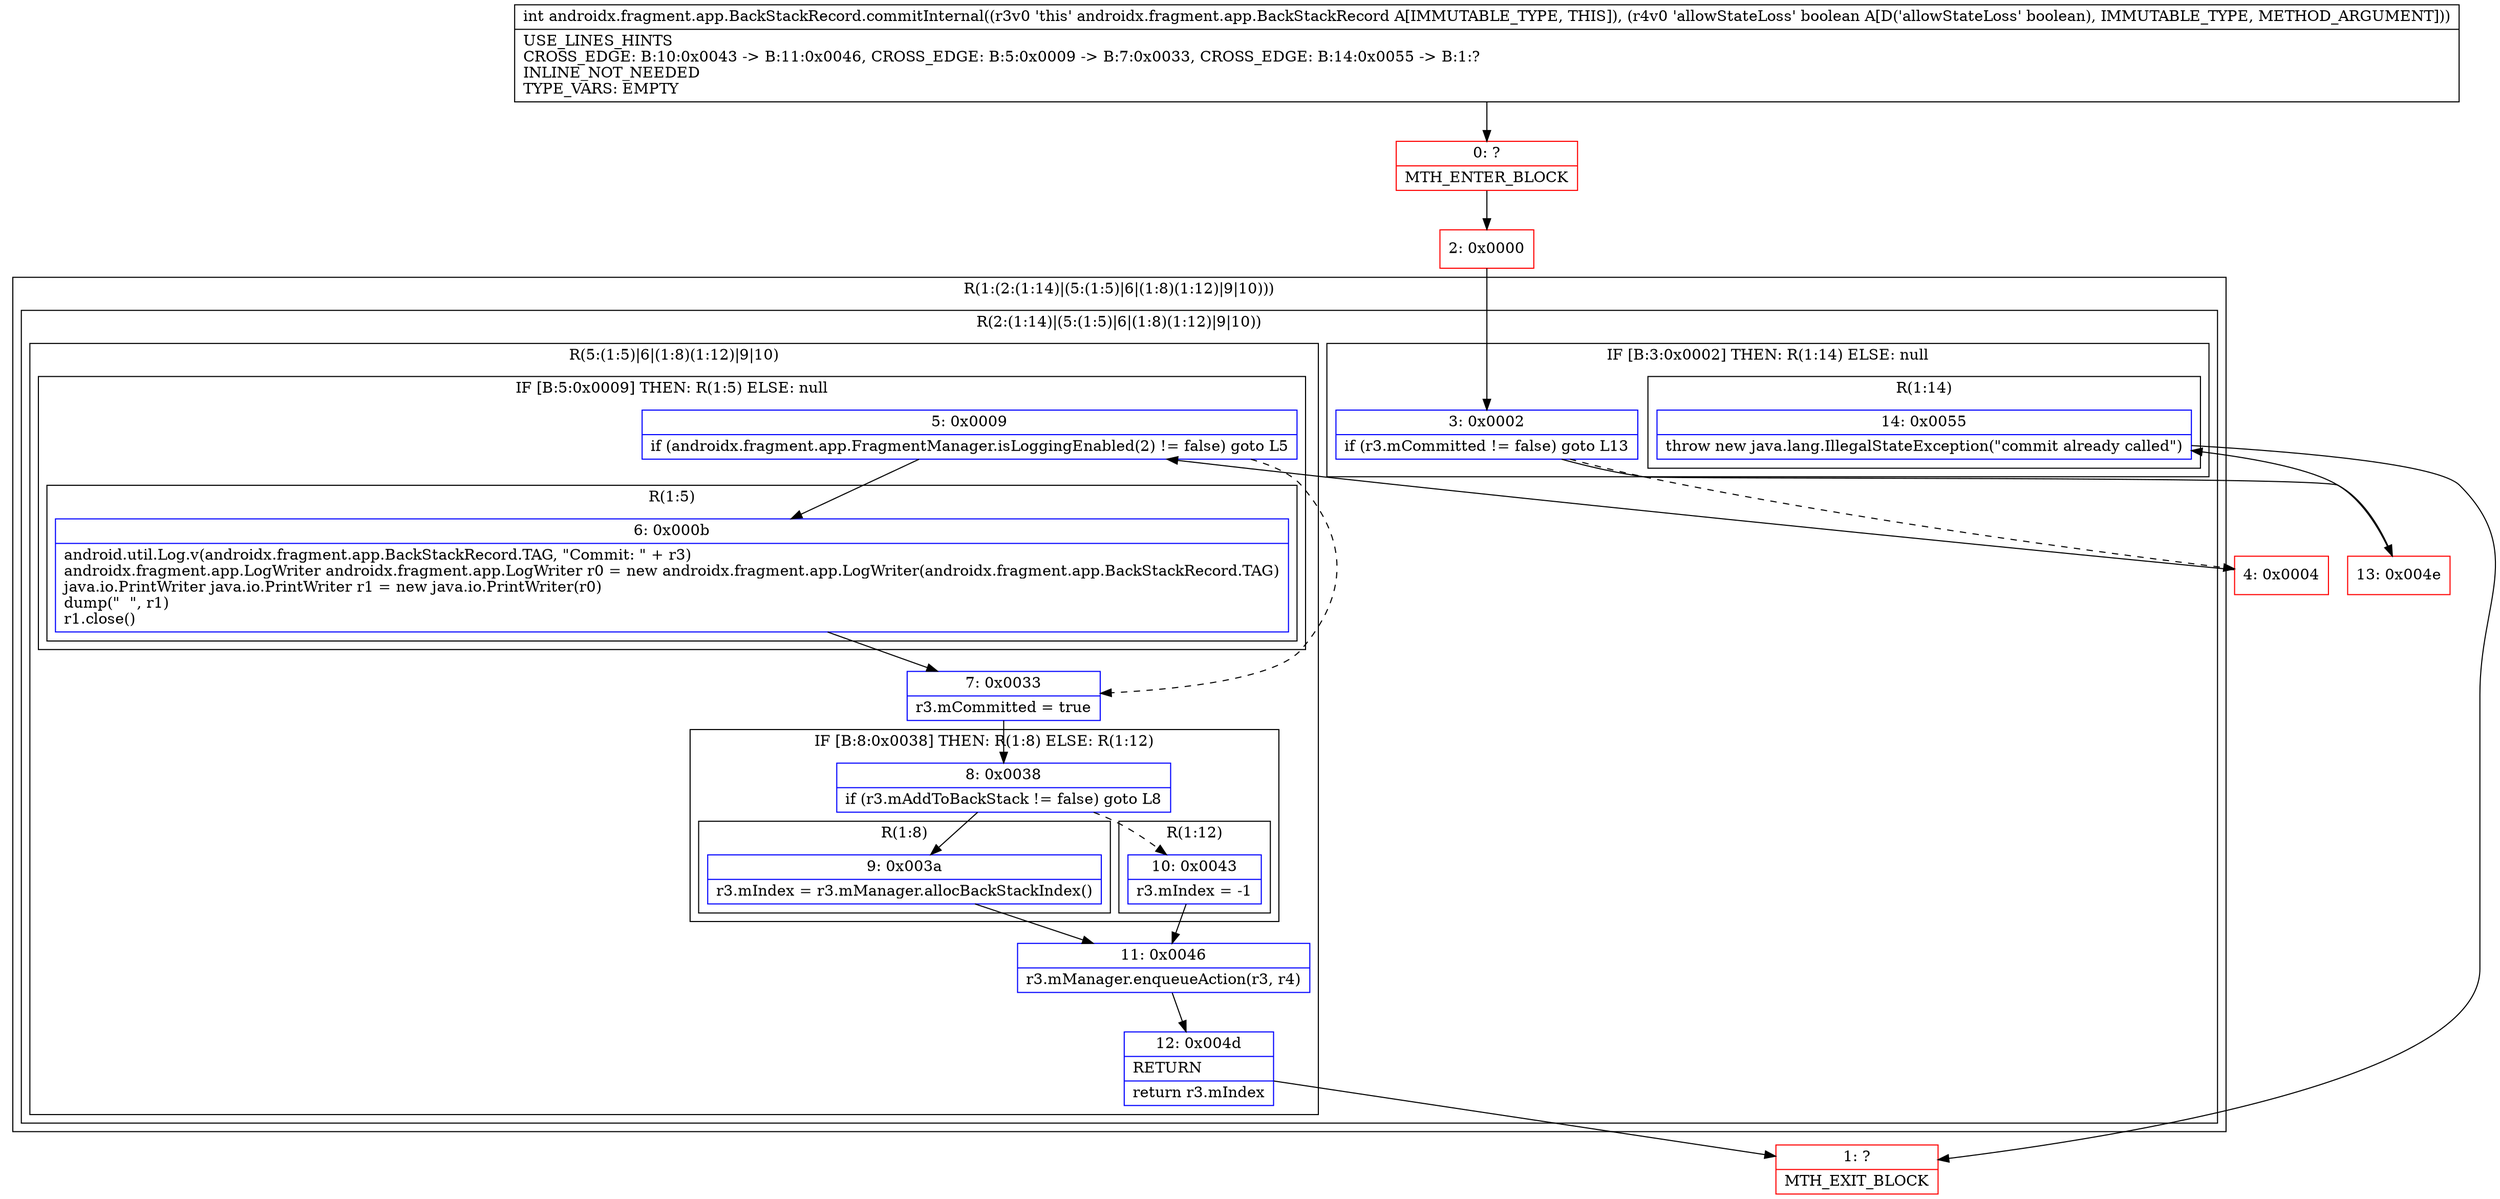 digraph "CFG forandroidx.fragment.app.BackStackRecord.commitInternal(Z)I" {
subgraph cluster_Region_1135497335 {
label = "R(1:(2:(1:14)|(5:(1:5)|6|(1:8)(1:12)|9|10)))";
node [shape=record,color=blue];
subgraph cluster_Region_1106171686 {
label = "R(2:(1:14)|(5:(1:5)|6|(1:8)(1:12)|9|10))";
node [shape=record,color=blue];
subgraph cluster_IfRegion_435019583 {
label = "IF [B:3:0x0002] THEN: R(1:14) ELSE: null";
node [shape=record,color=blue];
Node_3 [shape=record,label="{3\:\ 0x0002|if (r3.mCommitted != false) goto L13\l}"];
subgraph cluster_Region_2007307109 {
label = "R(1:14)";
node [shape=record,color=blue];
Node_14 [shape=record,label="{14\:\ 0x0055|throw new java.lang.IllegalStateException(\"commit already called\")\l}"];
}
}
subgraph cluster_Region_1178191886 {
label = "R(5:(1:5)|6|(1:8)(1:12)|9|10)";
node [shape=record,color=blue];
subgraph cluster_IfRegion_1910075400 {
label = "IF [B:5:0x0009] THEN: R(1:5) ELSE: null";
node [shape=record,color=blue];
Node_5 [shape=record,label="{5\:\ 0x0009|if (androidx.fragment.app.FragmentManager.isLoggingEnabled(2) != false) goto L5\l}"];
subgraph cluster_Region_229368542 {
label = "R(1:5)";
node [shape=record,color=blue];
Node_6 [shape=record,label="{6\:\ 0x000b|android.util.Log.v(androidx.fragment.app.BackStackRecord.TAG, \"Commit: \" + r3)\landroidx.fragment.app.LogWriter androidx.fragment.app.LogWriter r0 = new androidx.fragment.app.LogWriter(androidx.fragment.app.BackStackRecord.TAG)\ljava.io.PrintWriter java.io.PrintWriter r1 = new java.io.PrintWriter(r0)\ldump(\"  \", r1)\lr1.close()\l}"];
}
}
Node_7 [shape=record,label="{7\:\ 0x0033|r3.mCommitted = true\l}"];
subgraph cluster_IfRegion_104488235 {
label = "IF [B:8:0x0038] THEN: R(1:8) ELSE: R(1:12)";
node [shape=record,color=blue];
Node_8 [shape=record,label="{8\:\ 0x0038|if (r3.mAddToBackStack != false) goto L8\l}"];
subgraph cluster_Region_1507547314 {
label = "R(1:8)";
node [shape=record,color=blue];
Node_9 [shape=record,label="{9\:\ 0x003a|r3.mIndex = r3.mManager.allocBackStackIndex()\l}"];
}
subgraph cluster_Region_1361740351 {
label = "R(1:12)";
node [shape=record,color=blue];
Node_10 [shape=record,label="{10\:\ 0x0043|r3.mIndex = \-1\l}"];
}
}
Node_11 [shape=record,label="{11\:\ 0x0046|r3.mManager.enqueueAction(r3, r4)\l}"];
Node_12 [shape=record,label="{12\:\ 0x004d|RETURN\l|return r3.mIndex\l}"];
}
}
}
Node_0 [shape=record,color=red,label="{0\:\ ?|MTH_ENTER_BLOCK\l}"];
Node_2 [shape=record,color=red,label="{2\:\ 0x0000}"];
Node_4 [shape=record,color=red,label="{4\:\ 0x0004}"];
Node_1 [shape=record,color=red,label="{1\:\ ?|MTH_EXIT_BLOCK\l}"];
Node_13 [shape=record,color=red,label="{13\:\ 0x004e}"];
MethodNode[shape=record,label="{int androidx.fragment.app.BackStackRecord.commitInternal((r3v0 'this' androidx.fragment.app.BackStackRecord A[IMMUTABLE_TYPE, THIS]), (r4v0 'allowStateLoss' boolean A[D('allowStateLoss' boolean), IMMUTABLE_TYPE, METHOD_ARGUMENT]))  | USE_LINES_HINTS\lCROSS_EDGE: B:10:0x0043 \-\> B:11:0x0046, CROSS_EDGE: B:5:0x0009 \-\> B:7:0x0033, CROSS_EDGE: B:14:0x0055 \-\> B:1:?\lINLINE_NOT_NEEDED\lTYPE_VARS: EMPTY\l}"];
MethodNode -> Node_0;Node_3 -> Node_4[style=dashed];
Node_3 -> Node_13;
Node_14 -> Node_1;
Node_5 -> Node_6;
Node_5 -> Node_7[style=dashed];
Node_6 -> Node_7;
Node_7 -> Node_8;
Node_8 -> Node_9;
Node_8 -> Node_10[style=dashed];
Node_9 -> Node_11;
Node_10 -> Node_11;
Node_11 -> Node_12;
Node_12 -> Node_1;
Node_0 -> Node_2;
Node_2 -> Node_3;
Node_4 -> Node_5;
Node_13 -> Node_14;
}

